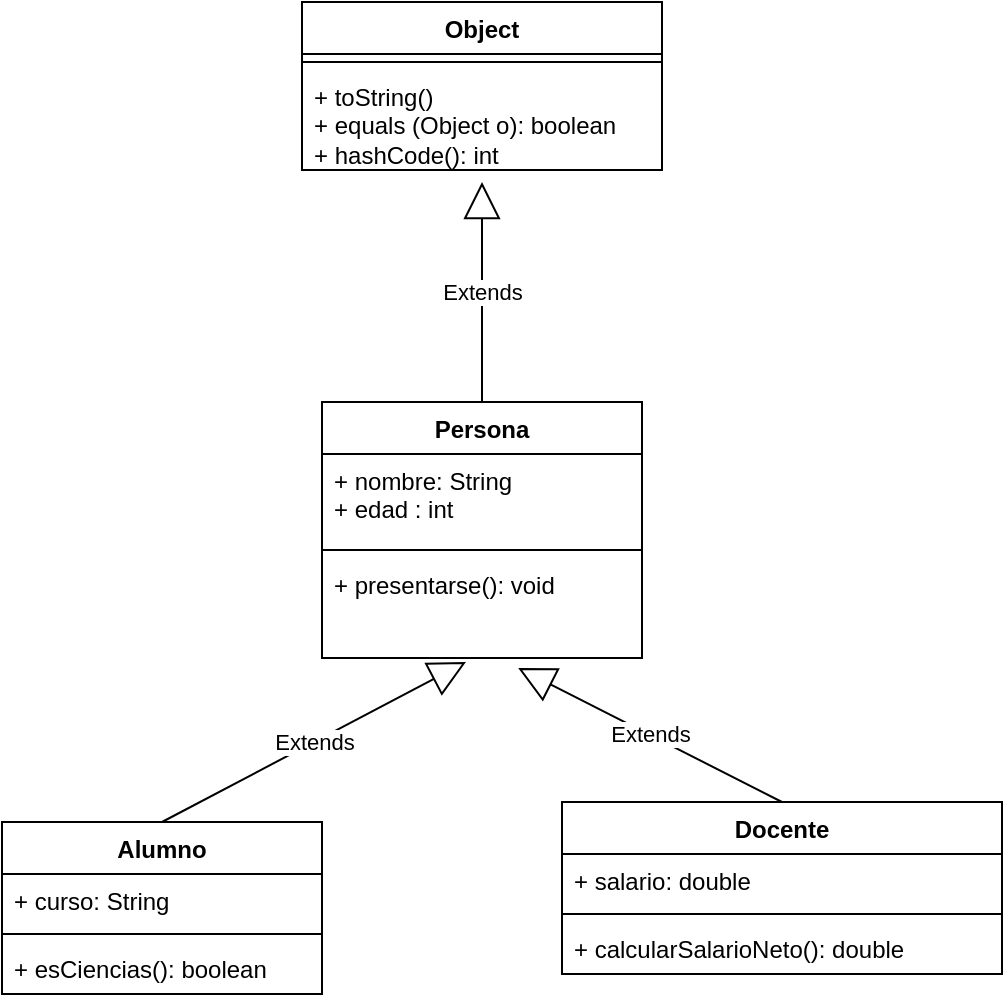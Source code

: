 <mxfile version="24.2.7" type="device">
  <diagram name="Página-1" id="gK0X3lMmf7q91TXC2wed">
    <mxGraphModel dx="1217" dy="768" grid="1" gridSize="10" guides="1" tooltips="1" connect="1" arrows="1" fold="1" page="1" pageScale="1" pageWidth="827" pageHeight="1169" math="0" shadow="0">
      <root>
        <mxCell id="0" />
        <mxCell id="1" parent="0" />
        <mxCell id="pAtCQEWNbi7mdINym8aY-18" value="Persona" style="swimlane;fontStyle=1;align=center;verticalAlign=top;childLayout=stackLayout;horizontal=1;startSize=26;horizontalStack=0;resizeParent=1;resizeParentMax=0;resizeLast=0;collapsible=1;marginBottom=0;whiteSpace=wrap;html=1;" parent="1" vertex="1">
          <mxGeometry x="330" y="240" width="160" height="128" as="geometry" />
        </mxCell>
        <mxCell id="pAtCQEWNbi7mdINym8aY-19" value="+ nombre: String&lt;div&gt;+ edad : int&lt;/div&gt;" style="text;strokeColor=none;fillColor=none;align=left;verticalAlign=top;spacingLeft=4;spacingRight=4;overflow=hidden;rotatable=0;points=[[0,0.5],[1,0.5]];portConstraint=eastwest;whiteSpace=wrap;html=1;" parent="pAtCQEWNbi7mdINym8aY-18" vertex="1">
          <mxGeometry y="26" width="160" height="44" as="geometry" />
        </mxCell>
        <mxCell id="pAtCQEWNbi7mdINym8aY-20" value="" style="line;strokeWidth=1;fillColor=none;align=left;verticalAlign=middle;spacingTop=-1;spacingLeft=3;spacingRight=3;rotatable=0;labelPosition=right;points=[];portConstraint=eastwest;strokeColor=inherit;" parent="pAtCQEWNbi7mdINym8aY-18" vertex="1">
          <mxGeometry y="70" width="160" height="8" as="geometry" />
        </mxCell>
        <mxCell id="pAtCQEWNbi7mdINym8aY-21" value="+ presentarse(): void" style="text;strokeColor=none;fillColor=none;align=left;verticalAlign=top;spacingLeft=4;spacingRight=4;overflow=hidden;rotatable=0;points=[[0,0.5],[1,0.5]];portConstraint=eastwest;whiteSpace=wrap;html=1;" parent="pAtCQEWNbi7mdINym8aY-18" vertex="1">
          <mxGeometry y="78" width="160" height="50" as="geometry" />
        </mxCell>
        <mxCell id="pAtCQEWNbi7mdINym8aY-22" value="Alumno" style="swimlane;fontStyle=1;align=center;verticalAlign=top;childLayout=stackLayout;horizontal=1;startSize=26;horizontalStack=0;resizeParent=1;resizeParentMax=0;resizeLast=0;collapsible=1;marginBottom=0;whiteSpace=wrap;html=1;" parent="1" vertex="1">
          <mxGeometry x="170" y="450" width="160" height="86" as="geometry" />
        </mxCell>
        <mxCell id="pAtCQEWNbi7mdINym8aY-23" value="+ curso: String" style="text;strokeColor=none;fillColor=none;align=left;verticalAlign=top;spacingLeft=4;spacingRight=4;overflow=hidden;rotatable=0;points=[[0,0.5],[1,0.5]];portConstraint=eastwest;whiteSpace=wrap;html=1;" parent="pAtCQEWNbi7mdINym8aY-22" vertex="1">
          <mxGeometry y="26" width="160" height="26" as="geometry" />
        </mxCell>
        <mxCell id="pAtCQEWNbi7mdINym8aY-24" value="" style="line;strokeWidth=1;fillColor=none;align=left;verticalAlign=middle;spacingTop=-1;spacingLeft=3;spacingRight=3;rotatable=0;labelPosition=right;points=[];portConstraint=eastwest;strokeColor=inherit;" parent="pAtCQEWNbi7mdINym8aY-22" vertex="1">
          <mxGeometry y="52" width="160" height="8" as="geometry" />
        </mxCell>
        <mxCell id="pAtCQEWNbi7mdINym8aY-25" value="+ esCiencias(): boolean" style="text;strokeColor=none;fillColor=none;align=left;verticalAlign=top;spacingLeft=4;spacingRight=4;overflow=hidden;rotatable=0;points=[[0,0.5],[1,0.5]];portConstraint=eastwest;whiteSpace=wrap;html=1;" parent="pAtCQEWNbi7mdINym8aY-22" vertex="1">
          <mxGeometry y="60" width="160" height="26" as="geometry" />
        </mxCell>
        <mxCell id="pAtCQEWNbi7mdINym8aY-26" value="Extends" style="endArrow=block;endSize=16;endFill=0;html=1;rounded=0;exitX=0.5;exitY=0;exitDx=0;exitDy=0;entryX=0.45;entryY=1.04;entryDx=0;entryDy=0;entryPerimeter=0;" parent="1" source="pAtCQEWNbi7mdINym8aY-22" target="pAtCQEWNbi7mdINym8aY-21" edge="1">
          <mxGeometry width="160" relative="1" as="geometry">
            <mxPoint x="330" y="390" as="sourcePoint" />
            <mxPoint x="420" y="410" as="targetPoint" />
          </mxGeometry>
        </mxCell>
        <mxCell id="pAtCQEWNbi7mdINym8aY-27" value="Docente&lt;div&gt;&lt;br&gt;&lt;/div&gt;" style="swimlane;fontStyle=1;align=center;verticalAlign=top;childLayout=stackLayout;horizontal=1;startSize=26;horizontalStack=0;resizeParent=1;resizeParentMax=0;resizeLast=0;collapsible=1;marginBottom=0;whiteSpace=wrap;html=1;" parent="1" vertex="1">
          <mxGeometry x="450" y="440" width="220" height="86" as="geometry" />
        </mxCell>
        <mxCell id="pAtCQEWNbi7mdINym8aY-28" value="+ salario: double" style="text;strokeColor=none;fillColor=none;align=left;verticalAlign=top;spacingLeft=4;spacingRight=4;overflow=hidden;rotatable=0;points=[[0,0.5],[1,0.5]];portConstraint=eastwest;whiteSpace=wrap;html=1;" parent="pAtCQEWNbi7mdINym8aY-27" vertex="1">
          <mxGeometry y="26" width="220" height="26" as="geometry" />
        </mxCell>
        <mxCell id="pAtCQEWNbi7mdINym8aY-29" value="" style="line;strokeWidth=1;fillColor=none;align=left;verticalAlign=middle;spacingTop=-1;spacingLeft=3;spacingRight=3;rotatable=0;labelPosition=right;points=[];portConstraint=eastwest;strokeColor=inherit;" parent="pAtCQEWNbi7mdINym8aY-27" vertex="1">
          <mxGeometry y="52" width="220" height="8" as="geometry" />
        </mxCell>
        <mxCell id="pAtCQEWNbi7mdINym8aY-30" value="+ calcularSalarioNeto(): double" style="text;strokeColor=none;fillColor=none;align=left;verticalAlign=top;spacingLeft=4;spacingRight=4;overflow=hidden;rotatable=0;points=[[0,0.5],[1,0.5]];portConstraint=eastwest;whiteSpace=wrap;html=1;" parent="pAtCQEWNbi7mdINym8aY-27" vertex="1">
          <mxGeometry y="60" width="220" height="26" as="geometry" />
        </mxCell>
        <mxCell id="pAtCQEWNbi7mdINym8aY-31" value="Extends" style="endArrow=block;endSize=16;endFill=0;html=1;rounded=0;entryX=0.613;entryY=1.1;entryDx=0;entryDy=0;entryPerimeter=0;exitX=0.5;exitY=0;exitDx=0;exitDy=0;" parent="1" source="pAtCQEWNbi7mdINym8aY-27" target="pAtCQEWNbi7mdINym8aY-21" edge="1">
          <mxGeometry width="160" relative="1" as="geometry">
            <mxPoint x="330" y="400" as="sourcePoint" />
            <mxPoint x="490" y="400" as="targetPoint" />
          </mxGeometry>
        </mxCell>
        <mxCell id="9fxTTdSZ8J1mVNwrG9zI-1" value="Object" style="swimlane;fontStyle=1;align=center;verticalAlign=top;childLayout=stackLayout;horizontal=1;startSize=26;horizontalStack=0;resizeParent=1;resizeParentMax=0;resizeLast=0;collapsible=1;marginBottom=0;whiteSpace=wrap;html=1;" parent="1" vertex="1">
          <mxGeometry x="320" y="40" width="180" height="84" as="geometry" />
        </mxCell>
        <mxCell id="9fxTTdSZ8J1mVNwrG9zI-3" value="" style="line;strokeWidth=1;fillColor=none;align=left;verticalAlign=middle;spacingTop=-1;spacingLeft=3;spacingRight=3;rotatable=0;labelPosition=right;points=[];portConstraint=eastwest;strokeColor=inherit;" parent="9fxTTdSZ8J1mVNwrG9zI-1" vertex="1">
          <mxGeometry y="26" width="180" height="8" as="geometry" />
        </mxCell>
        <mxCell id="9fxTTdSZ8J1mVNwrG9zI-4" value="+ toString()&lt;div&gt;+ equals (Object o): boolean&lt;/div&gt;&lt;div&gt;+ hashCode(): int&lt;/div&gt;" style="text;strokeColor=none;fillColor=none;align=left;verticalAlign=top;spacingLeft=4;spacingRight=4;overflow=hidden;rotatable=0;points=[[0,0.5],[1,0.5]];portConstraint=eastwest;whiteSpace=wrap;html=1;" parent="9fxTTdSZ8J1mVNwrG9zI-1" vertex="1">
          <mxGeometry y="34" width="180" height="50" as="geometry" />
        </mxCell>
        <mxCell id="9fxTTdSZ8J1mVNwrG9zI-5" value="Extends" style="endArrow=block;endSize=16;endFill=0;html=1;rounded=0;exitX=0.5;exitY=0;exitDx=0;exitDy=0;entryX=0.5;entryY=1.12;entryDx=0;entryDy=0;entryPerimeter=0;" parent="1" source="pAtCQEWNbi7mdINym8aY-18" target="9fxTTdSZ8J1mVNwrG9zI-4" edge="1">
          <mxGeometry width="160" relative="1" as="geometry">
            <mxPoint x="260" y="460" as="sourcePoint" />
            <mxPoint x="412" y="380" as="targetPoint" />
          </mxGeometry>
        </mxCell>
      </root>
    </mxGraphModel>
  </diagram>
</mxfile>
